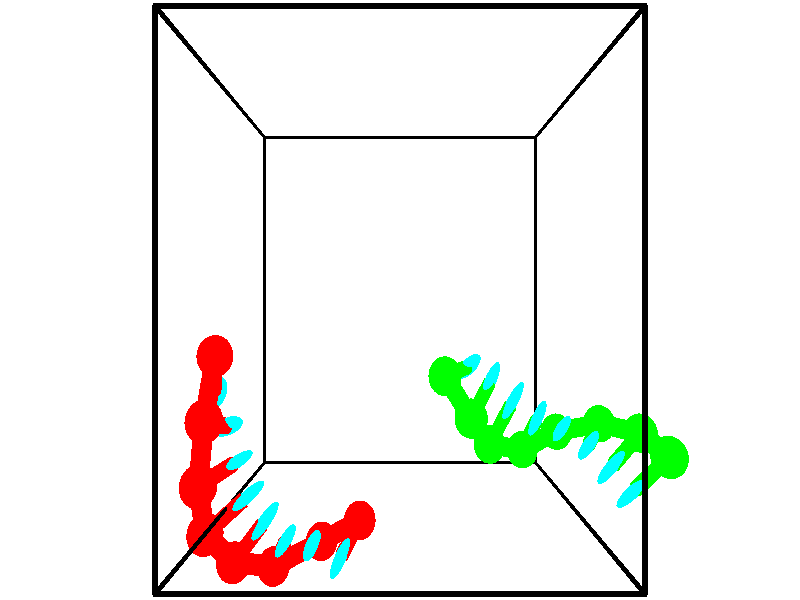// switches for output
#declare DRAW_BASES = 1; // possible values are 0, 1; only relevant for DNA ribbons
#declare DRAW_BASES_TYPE = 3; // possible values are 1, 2, 3; only relevant for DNA ribbons
#declare DRAW_FOG = 0; // set to 1 to enable fog

#include "colors.inc"

#include "transforms.inc"
background { rgb <1, 1, 1>}

#default {
   normal{
       ripples 0.25
       frequency 0.20
       turbulence 0.2
       lambda 5
   }
	finish {
		phong 0.1
		phong_size 40.
	}
}

// original window dimensions: 1024x640


// camera settings

camera {
	sky <-0, 1, 0>
	up <-0, 1, 0>
	right 1.6 * <1, 0, 0>
	location <2.5, 2.5, 11.1562>
	look_at <2.5, 2.5, 2.5>
	direction <0, 0, -8.6562>
	angle 67.0682
}


# declare cpy_camera_pos = <2.5, 2.5, 11.1562>;
# if (DRAW_FOG = 1)
fog {
	fog_type 2
	up vnormalize(cpy_camera_pos)
	color rgbt<1,1,1,0.3>
	distance 1e-5
	fog_alt 3e-3
	fog_offset 4
}
# end


// LIGHTS

# declare lum = 6;
global_settings {
	ambient_light rgb lum * <0.05, 0.05, 0.05>
	max_trace_level 15
}# declare cpy_direct_light_amount = 0.25;
light_source
{	1000 * <-1, -1, 1>,
	rgb lum * cpy_direct_light_amount
	parallel
}

light_source
{	1000 * <1, 1, -1>,
	rgb lum * cpy_direct_light_amount
	parallel
}

// strand 0

// nucleotide -1

// particle -1
sphere {
	<1.864372, -0.393859, 1.643478> 0.250000
	pigment { color rgbt <1,0,0,0> }
	no_shadow
}
cylinder {
	<1.723574, -0.558277, 1.979845>,  <1.639095, -0.656928, 2.181664>, 0.100000
	pigment { color rgbt <1,0,0,0> }
	no_shadow
}
cylinder {
	<1.723574, -0.558277, 1.979845>,  <1.864372, -0.393859, 1.643478>, 0.100000
	pigment { color rgbt <1,0,0,0> }
	no_shadow
}

// particle -1
sphere {
	<1.723574, -0.558277, 1.979845> 0.100000
	pigment { color rgbt <1,0,0,0> }
	no_shadow
}
sphere {
	0, 1
	scale<0.080000,0.200000,0.300000>
	matrix <-0.905256, 0.377876, -0.194220,
		-0.237929, -0.829610, -0.505112,
		-0.351996, -0.411045, 0.840916,
		1.617975, -0.681591, 2.232120>
	pigment { color rgbt <0,1,1,0> }
	no_shadow
}
cylinder {
	<1.246724, -0.709402, 1.519027>,  <1.864372, -0.393859, 1.643478>, 0.130000
	pigment { color rgbt <1,0,0,0> }
	no_shadow
}

// nucleotide -1

// particle -1
sphere {
	<1.246724, -0.709402, 1.519027> 0.250000
	pigment { color rgbt <1,0,0,0> }
	no_shadow
}
cylinder {
	<1.216597, -0.611053, 1.905575>,  <1.198520, -0.552044, 2.137505>, 0.100000
	pigment { color rgbt <1,0,0,0> }
	no_shadow
}
cylinder {
	<1.216597, -0.611053, 1.905575>,  <1.246724, -0.709402, 1.519027>, 0.100000
	pigment { color rgbt <1,0,0,0> }
	no_shadow
}

// particle -1
sphere {
	<1.216597, -0.611053, 1.905575> 0.100000
	pigment { color rgbt <1,0,0,0> }
	no_shadow
}
sphere {
	0, 1
	scale<0.080000,0.200000,0.300000>
	matrix <-0.901234, 0.397955, -0.171492,
		-0.426738, -0.883843, 0.191615,
		-0.075317, 0.245872, 0.966372,
		1.194001, -0.537292, 2.195487>
	pigment { color rgbt <0,1,1,0> }
	no_shadow
}
cylinder {
	<0.522838, -0.973566, 1.708208>,  <1.246724, -0.709402, 1.519027>, 0.130000
	pigment { color rgbt <1,0,0,0> }
	no_shadow
}

// nucleotide -1

// particle -1
sphere {
	<0.522838, -0.973566, 1.708208> 0.250000
	pigment { color rgbt <1,0,0,0> }
	no_shadow
}
cylinder {
	<0.674915, -0.701542, 1.958957>,  <0.766162, -0.538327, 2.109407>, 0.100000
	pigment { color rgbt <1,0,0,0> }
	no_shadow
}
cylinder {
	<0.674915, -0.701542, 1.958957>,  <0.522838, -0.973566, 1.708208>, 0.100000
	pigment { color rgbt <1,0,0,0> }
	no_shadow
}

// particle -1
sphere {
	<0.674915, -0.701542, 1.958957> 0.100000
	pigment { color rgbt <1,0,0,0> }
	no_shadow
}
sphere {
	0, 1
	scale<0.080000,0.200000,0.300000>
	matrix <-0.807204, 0.574848, -0.134059,
		-0.451525, -0.455046, 0.767501,
		0.380194, 0.680060, 0.626873,
		0.788973, -0.497524, 2.147019>
	pigment { color rgbt <0,1,1,0> }
	no_shadow
}
cylinder {
	<0.024164, -0.757480, 2.171346>,  <0.522838, -0.973566, 1.708208>, 0.130000
	pigment { color rgbt <1,0,0,0> }
	no_shadow
}

// nucleotide -1

// particle -1
sphere {
	<0.024164, -0.757480, 2.171346> 0.250000
	pigment { color rgbt <1,0,0,0> }
	no_shadow
}
cylinder {
	<0.290445, -0.459332, 2.185555>,  <0.450214, -0.280443, 2.194080>, 0.100000
	pigment { color rgbt <1,0,0,0> }
	no_shadow
}
cylinder {
	<0.290445, -0.459332, 2.185555>,  <0.024164, -0.757480, 2.171346>, 0.100000
	pigment { color rgbt <1,0,0,0> }
	no_shadow
}

// particle -1
sphere {
	<0.290445, -0.459332, 2.185555> 0.100000
	pigment { color rgbt <1,0,0,0> }
	no_shadow
}
sphere {
	0, 1
	scale<0.080000,0.200000,0.300000>
	matrix <-0.740702, 0.654258, 0.152669,
		0.090555, -0.127943, 0.987639,
		0.665703, 0.745371, 0.035522,
		0.490156, -0.235720, 2.196212>
	pigment { color rgbt <0,1,1,0> }
	no_shadow
}
cylinder {
	<-0.252360, -0.259573, 2.632451>,  <0.024164, -0.757480, 2.171346>, 0.130000
	pigment { color rgbt <1,0,0,0> }
	no_shadow
}

// nucleotide -1

// particle -1
sphere {
	<-0.252360, -0.259573, 2.632451> 0.250000
	pigment { color rgbt <1,0,0,0> }
	no_shadow
}
cylinder {
	<0.037395, -0.057369, 2.444953>,  <0.211249, 0.063953, 2.332454>, 0.100000
	pigment { color rgbt <1,0,0,0> }
	no_shadow
}
cylinder {
	<0.037395, -0.057369, 2.444953>,  <-0.252360, -0.259573, 2.632451>, 0.100000
	pigment { color rgbt <1,0,0,0> }
	no_shadow
}

// particle -1
sphere {
	<0.037395, -0.057369, 2.444953> 0.100000
	pigment { color rgbt <1,0,0,0> }
	no_shadow
}
sphere {
	0, 1
	scale<0.080000,0.200000,0.300000>
	matrix <-0.573758, 0.819018, -0.003419,
		0.382183, 0.271423, 0.883327,
		0.724388, 0.505509, -0.468745,
		0.254712, 0.094283, 2.304329>
	pigment { color rgbt <0,1,1,0> }
	no_shadow
}
cylinder {
	<-0.250374, 0.382350, 2.925951>,  <-0.252360, -0.259573, 2.632451>, 0.130000
	pigment { color rgbt <1,0,0,0> }
	no_shadow
}

// nucleotide -1

// particle -1
sphere {
	<-0.250374, 0.382350, 2.925951> 0.250000
	pigment { color rgbt <1,0,0,0> }
	no_shadow
}
cylinder {
	<-0.049229, 0.461926, 2.589487>,  <0.071459, 0.509671, 2.387609>, 0.100000
	pigment { color rgbt <1,0,0,0> }
	no_shadow
}
cylinder {
	<-0.049229, 0.461926, 2.589487>,  <-0.250374, 0.382350, 2.925951>, 0.100000
	pigment { color rgbt <1,0,0,0> }
	no_shadow
}

// particle -1
sphere {
	<-0.049229, 0.461926, 2.589487> 0.100000
	pigment { color rgbt <1,0,0,0> }
	no_shadow
}
sphere {
	0, 1
	scale<0.080000,0.200000,0.300000>
	matrix <-0.485261, 0.870299, -0.084269,
		0.715297, 0.450558, 0.534179,
		0.502863, 0.198939, -0.841161,
		0.101630, 0.521607, 2.337139>
	pigment { color rgbt <0,1,1,0> }
	no_shadow
}
cylinder {
	<-0.160435, 1.123739, 2.962666>,  <-0.250374, 0.382350, 2.925951>, 0.130000
	pigment { color rgbt <1,0,0,0> }
	no_shadow
}

// nucleotide -1

// particle -1
sphere {
	<-0.160435, 1.123739, 2.962666> 0.250000
	pigment { color rgbt <1,0,0,0> }
	no_shadow
}
cylinder {
	<-0.082750, 1.026237, 2.582589>,  <-0.036139, 0.967736, 2.354543>, 0.100000
	pigment { color rgbt <1,0,0,0> }
	no_shadow
}
cylinder {
	<-0.082750, 1.026237, 2.582589>,  <-0.160435, 1.123739, 2.962666>, 0.100000
	pigment { color rgbt <1,0,0,0> }
	no_shadow
}

// particle -1
sphere {
	<-0.082750, 1.026237, 2.582589> 0.100000
	pigment { color rgbt <1,0,0,0> }
	no_shadow
}
sphere {
	0, 1
	scale<0.080000,0.200000,0.300000>
	matrix <-0.475491, 0.823844, -0.308529,
		0.858015, 0.511728, 0.044097,
		0.194212, -0.243754, -0.950192,
		-0.024487, 0.953111, 2.297531>
	pigment { color rgbt <0,1,1,0> }
	no_shadow
}
cylinder {
	<-0.123161, 1.835323, 2.596111>,  <-0.160435, 1.123739, 2.962666>, 0.130000
	pigment { color rgbt <1,0,0,0> }
	no_shadow
}

// nucleotide -1

// particle -1
sphere {
	<-0.123161, 1.835323, 2.596111> 0.250000
	pigment { color rgbt <1,0,0,0> }
	no_shadow
}
cylinder {
	<-0.207180, 1.549606, 2.329078>,  <-0.257592, 1.378176, 2.168859>, 0.100000
	pigment { color rgbt <1,0,0,0> }
	no_shadow
}
cylinder {
	<-0.207180, 1.549606, 2.329078>,  <-0.123161, 1.835323, 2.596111>, 0.100000
	pigment { color rgbt <1,0,0,0> }
	no_shadow
}

// particle -1
sphere {
	<-0.207180, 1.549606, 2.329078> 0.100000
	pigment { color rgbt <1,0,0,0> }
	no_shadow
}
sphere {
	0, 1
	scale<0.080000,0.200000,0.300000>
	matrix <-0.610478, 0.629168, -0.481108,
		0.763673, 0.306488, -0.568215,
		-0.210048, -0.714292, -0.667583,
		-0.270195, 1.335319, 2.128804>
	pigment { color rgbt <0,1,1,0> }
	no_shadow
}
// strand 1

// nucleotide -1

// particle -1
sphere {
	<3.181218, 1.538287, 2.017367> 0.250000
	pigment { color rgbt <0,1,0,0> }
	no_shadow
}
cylinder {
	<3.423286, 1.580532, 1.701743>,  <3.568527, 1.605879, 1.512369>, 0.100000
	pigment { color rgbt <0,1,0,0> }
	no_shadow
}
cylinder {
	<3.423286, 1.580532, 1.701743>,  <3.181218, 1.538287, 2.017367>, 0.100000
	pigment { color rgbt <0,1,0,0> }
	no_shadow
}

// particle -1
sphere {
	<3.423286, 1.580532, 1.701743> 0.100000
	pigment { color rgbt <0,1,0,0> }
	no_shadow
}
sphere {
	0, 1
	scale<0.080000,0.200000,0.300000>
	matrix <0.655776, -0.628090, 0.418881,
		-0.451361, -0.770941, -0.449360,
		0.605171, 0.105613, -0.789059,
		3.604838, 1.612216, 1.465025>
	pigment { color rgbt <0,1,1,0> }
	no_shadow
}
cylinder {
	<3.574701, 1.007996, 2.039049>,  <3.181218, 1.538287, 2.017367>, 0.130000
	pigment { color rgbt <0,1,0,0> }
	no_shadow
}

// nucleotide -1

// particle -1
sphere {
	<3.574701, 1.007996, 2.039049> 0.250000
	pigment { color rgbt <0,1,0,0> }
	no_shadow
}
cylinder {
	<3.780205, 1.256264, 1.802129>,  <3.903507, 1.405224, 1.659976>, 0.100000
	pigment { color rgbt <0,1,0,0> }
	no_shadow
}
cylinder {
	<3.780205, 1.256264, 1.802129>,  <3.574701, 1.007996, 2.039049>, 0.100000
	pigment { color rgbt <0,1,0,0> }
	no_shadow
}

// particle -1
sphere {
	<3.780205, 1.256264, 1.802129> 0.100000
	pigment { color rgbt <0,1,0,0> }
	no_shadow
}
sphere {
	0, 1
	scale<0.080000,0.200000,0.300000>
	matrix <0.857883, -0.364118, 0.362567,
		0.009367, -0.694397, -0.719531,
		0.513760, 0.620669, -0.592301,
		3.934333, 1.442464, 1.624438>
	pigment { color rgbt <0,1,1,0> }
	no_shadow
}
cylinder {
	<3.925193, 0.584997, 1.552078>,  <3.574701, 1.007996, 2.039049>, 0.130000
	pigment { color rgbt <0,1,0,0> }
	no_shadow
}

// nucleotide -1

// particle -1
sphere {
	<3.925193, 0.584997, 1.552078> 0.250000
	pigment { color rgbt <0,1,0,0> }
	no_shadow
}
cylinder {
	<4.120026, 0.924015, 1.636383>,  <4.236925, 1.127426, 1.686966>, 0.100000
	pigment { color rgbt <0,1,0,0> }
	no_shadow
}
cylinder {
	<4.120026, 0.924015, 1.636383>,  <3.925193, 0.584997, 1.552078>, 0.100000
	pigment { color rgbt <0,1,0,0> }
	no_shadow
}

// particle -1
sphere {
	<4.120026, 0.924015, 1.636383> 0.100000
	pigment { color rgbt <0,1,0,0> }
	no_shadow
}
sphere {
	0, 1
	scale<0.080000,0.200000,0.300000>
	matrix <0.819480, -0.526974, 0.225281,
		0.302001, 0.062986, -0.951224,
		0.487081, 0.847544, 0.210762,
		4.266150, 1.178278, 1.699612>
	pigment { color rgbt <0,1,1,0> }
	no_shadow
}
cylinder {
	<4.504401, 0.452264, 1.243551>,  <3.925193, 0.584997, 1.552078>, 0.130000
	pigment { color rgbt <0,1,0,0> }
	no_shadow
}

// nucleotide -1

// particle -1
sphere {
	<4.504401, 0.452264, 1.243551> 0.250000
	pigment { color rgbt <0,1,0,0> }
	no_shadow
}
cylinder {
	<4.587578, 0.739914, 1.508766>,  <4.637484, 0.912504, 1.667895>, 0.100000
	pigment { color rgbt <0,1,0,0> }
	no_shadow
}
cylinder {
	<4.587578, 0.739914, 1.508766>,  <4.504401, 0.452264, 1.243551>, 0.100000
	pigment { color rgbt <0,1,0,0> }
	no_shadow
}

// particle -1
sphere {
	<4.587578, 0.739914, 1.508766> 0.100000
	pigment { color rgbt <0,1,0,0> }
	no_shadow
}
sphere {
	0, 1
	scale<0.080000,0.200000,0.300000>
	matrix <0.859797, -0.457584, 0.226641,
		0.466379, 0.522950, -0.713452,
		0.207942, 0.719124, 0.663039,
		4.649961, 0.955651, 1.707678>
	pigment { color rgbt <0,1,1,0> }
	no_shadow
}
cylinder {
	<5.119024, 0.661442, 1.038472>,  <4.504401, 0.452264, 1.243551>, 0.130000
	pigment { color rgbt <0,1,0,0> }
	no_shadow
}

// nucleotide -1

// particle -1
sphere {
	<5.119024, 0.661442, 1.038472> 0.250000
	pigment { color rgbt <0,1,0,0> }
	no_shadow
}
cylinder {
	<5.067249, 0.753540, 1.424267>,  <5.036184, 0.808799, 1.655743>, 0.100000
	pigment { color rgbt <0,1,0,0> }
	no_shadow
}
cylinder {
	<5.067249, 0.753540, 1.424267>,  <5.119024, 0.661442, 1.038472>, 0.100000
	pigment { color rgbt <0,1,0,0> }
	no_shadow
}

// particle -1
sphere {
	<5.067249, 0.753540, 1.424267> 0.100000
	pigment { color rgbt <0,1,0,0> }
	no_shadow
}
sphere {
	0, 1
	scale<0.080000,0.200000,0.300000>
	matrix <0.763763, -0.597171, 0.245058,
		0.632386, 0.768358, -0.098556,
		-0.129438, 0.230245, 0.964486,
		5.028418, 0.822614, 1.713613>
	pigment { color rgbt <0,1,1,0> }
	no_shadow
}
cylinder {
	<5.762300, 0.811481, 1.264718>,  <5.119024, 0.661442, 1.038472>, 0.130000
	pigment { color rgbt <0,1,0,0> }
	no_shadow
}

// nucleotide -1

// particle -1
sphere {
	<5.762300, 0.811481, 1.264718> 0.250000
	pigment { color rgbt <0,1,0,0> }
	no_shadow
}
cylinder {
	<5.560928, 0.709297, 1.594881>,  <5.440105, 0.647987, 1.792979>, 0.100000
	pigment { color rgbt <0,1,0,0> }
	no_shadow
}
cylinder {
	<5.560928, 0.709297, 1.594881>,  <5.762300, 0.811481, 1.264718>, 0.100000
	pigment { color rgbt <0,1,0,0> }
	no_shadow
}

// particle -1
sphere {
	<5.560928, 0.709297, 1.594881> 0.100000
	pigment { color rgbt <0,1,0,0> }
	no_shadow
}
sphere {
	0, 1
	scale<0.080000,0.200000,0.300000>
	matrix <0.713745, -0.661342, 0.230641,
		0.486957, 0.705242, 0.515273,
		-0.503429, -0.255461, 0.825408,
		5.409900, 0.632659, 1.842504>
	pigment { color rgbt <0,1,1,0> }
	no_shadow
}
cylinder {
	<6.227781, 0.780380, 1.795406>,  <5.762300, 0.811481, 1.264718>, 0.130000
	pigment { color rgbt <0,1,0,0> }
	no_shadow
}

// nucleotide -1

// particle -1
sphere {
	<6.227781, 0.780380, 1.795406> 0.250000
	pigment { color rgbt <0,1,0,0> }
	no_shadow
}
cylinder {
	<5.923244, 0.559231, 1.930870>,  <5.740523, 0.426541, 2.012149>, 0.100000
	pigment { color rgbt <0,1,0,0> }
	no_shadow
}
cylinder {
	<5.923244, 0.559231, 1.930870>,  <6.227781, 0.780380, 1.795406>, 0.100000
	pigment { color rgbt <0,1,0,0> }
	no_shadow
}

// particle -1
sphere {
	<5.923244, 0.559231, 1.930870> 0.100000
	pigment { color rgbt <0,1,0,0> }
	no_shadow
}
sphere {
	0, 1
	scale<0.080000,0.200000,0.300000>
	matrix <0.648026, -0.632340, 0.424510,
		-0.020551, 0.542658, 0.839702,
		-0.761341, -0.552873, 0.338661,
		5.694842, 0.393369, 2.032468>
	pigment { color rgbt <0,1,1,0> }
	no_shadow
}
cylinder {
	<6.327494, 0.636435, 2.578545>,  <6.227781, 0.780380, 1.795406>, 0.130000
	pigment { color rgbt <0,1,0,0> }
	no_shadow
}

// nucleotide -1

// particle -1
sphere {
	<6.327494, 0.636435, 2.578545> 0.250000
	pigment { color rgbt <0,1,0,0> }
	no_shadow
}
cylinder {
	<6.090836, 0.357227, 2.417189>,  <5.948841, 0.189703, 2.320375>, 0.100000
	pigment { color rgbt <0,1,0,0> }
	no_shadow
}
cylinder {
	<6.090836, 0.357227, 2.417189>,  <6.327494, 0.636435, 2.578545>, 0.100000
	pigment { color rgbt <0,1,0,0> }
	no_shadow
}

// particle -1
sphere {
	<6.090836, 0.357227, 2.417189> 0.100000
	pigment { color rgbt <0,1,0,0> }
	no_shadow
}
sphere {
	0, 1
	scale<0.080000,0.200000,0.300000>
	matrix <0.558502, -0.715716, 0.419316,
		-0.581404, 0.022792, 0.813296,
		-0.591646, -0.698019, -0.403391,
		5.913342, 0.147822, 2.296171>
	pigment { color rgbt <0,1,1,0> }
	no_shadow
}
// box output
cylinder {
	<0.000000, 0.000000, 0.000000>,  <5.000000, 0.000000, 0.000000>, 0.025000
	pigment { color rgbt <0,0,0,0> }
	no_shadow
}
cylinder {
	<0.000000, 0.000000, 0.000000>,  <0.000000, 5.000000, 0.000000>, 0.025000
	pigment { color rgbt <0,0,0,0> }
	no_shadow
}
cylinder {
	<0.000000, 0.000000, 0.000000>,  <0.000000, 0.000000, 5.000000>, 0.025000
	pigment { color rgbt <0,0,0,0> }
	no_shadow
}
cylinder {
	<5.000000, 5.000000, 5.000000>,  <0.000000, 5.000000, 5.000000>, 0.025000
	pigment { color rgbt <0,0,0,0> }
	no_shadow
}
cylinder {
	<5.000000, 5.000000, 5.000000>,  <5.000000, 0.000000, 5.000000>, 0.025000
	pigment { color rgbt <0,0,0,0> }
	no_shadow
}
cylinder {
	<5.000000, 5.000000, 5.000000>,  <5.000000, 5.000000, 0.000000>, 0.025000
	pigment { color rgbt <0,0,0,0> }
	no_shadow
}
cylinder {
	<0.000000, 0.000000, 5.000000>,  <0.000000, 5.000000, 5.000000>, 0.025000
	pigment { color rgbt <0,0,0,0> }
	no_shadow
}
cylinder {
	<0.000000, 0.000000, 5.000000>,  <5.000000, 0.000000, 5.000000>, 0.025000
	pigment { color rgbt <0,0,0,0> }
	no_shadow
}
cylinder {
	<5.000000, 5.000000, 0.000000>,  <0.000000, 5.000000, 0.000000>, 0.025000
	pigment { color rgbt <0,0,0,0> }
	no_shadow
}
cylinder {
	<5.000000, 5.000000, 0.000000>,  <5.000000, 0.000000, 0.000000>, 0.025000
	pigment { color rgbt <0,0,0,0> }
	no_shadow
}
cylinder {
	<5.000000, 0.000000, 5.000000>,  <5.000000, 0.000000, 0.000000>, 0.025000
	pigment { color rgbt <0,0,0,0> }
	no_shadow
}
cylinder {
	<0.000000, 5.000000, 0.000000>,  <0.000000, 5.000000, 5.000000>, 0.025000
	pigment { color rgbt <0,0,0,0> }
	no_shadow
}
// end of box output
